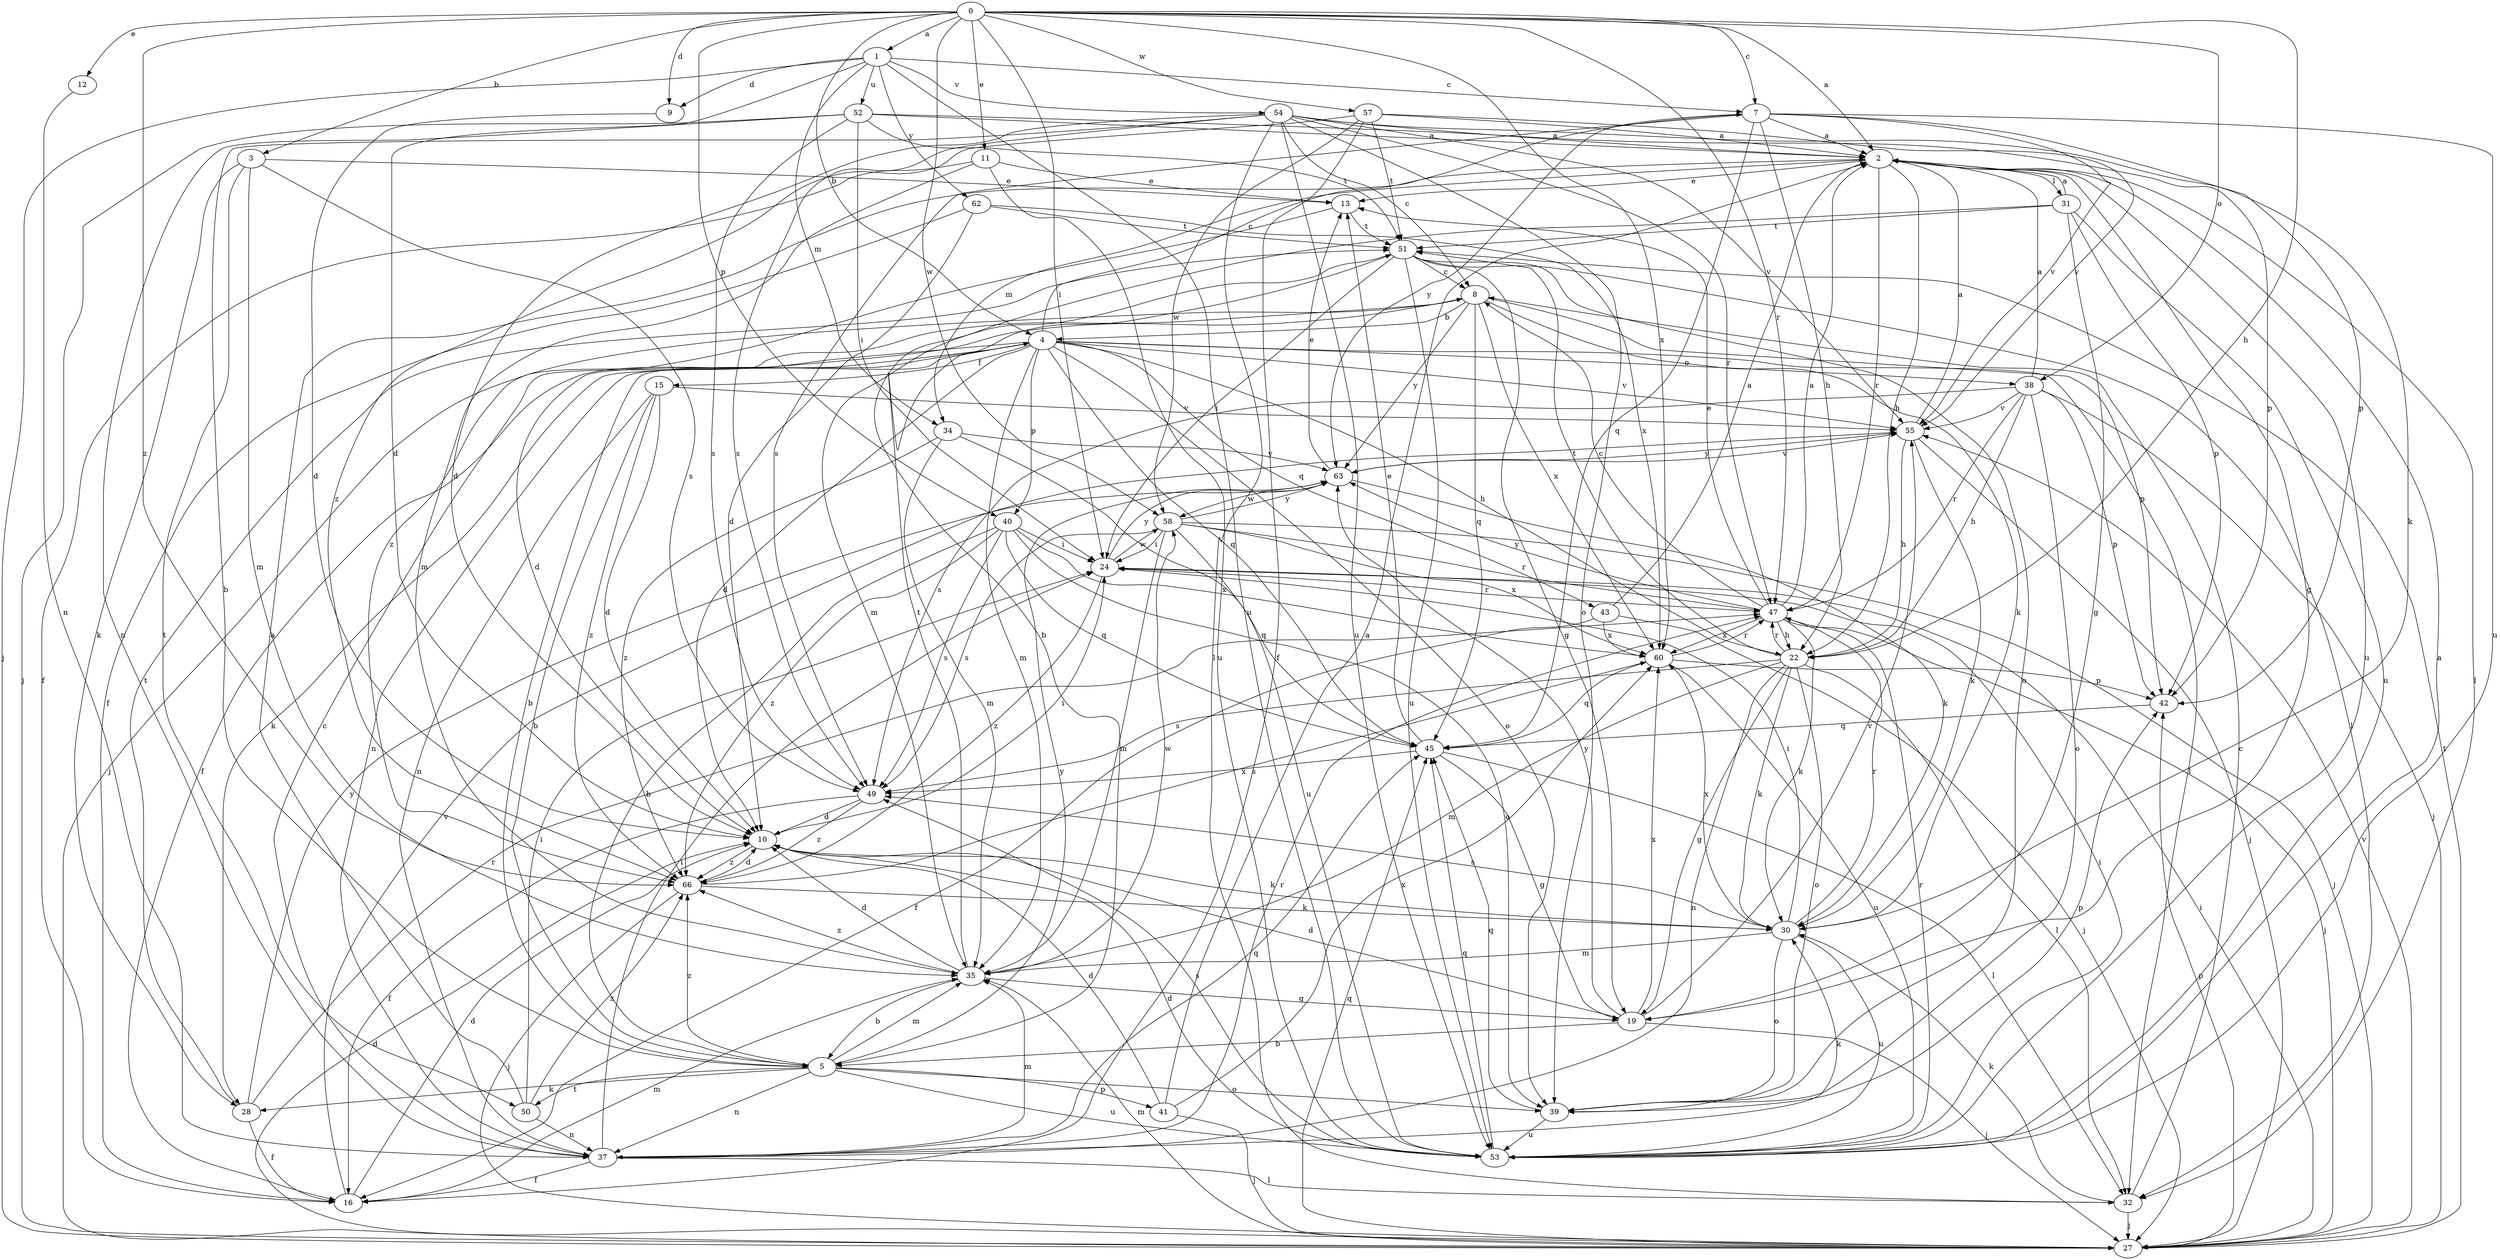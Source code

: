 strict digraph  {
0;
1;
2;
3;
4;
5;
7;
8;
9;
10;
11;
12;
13;
15;
16;
19;
22;
24;
27;
28;
30;
31;
32;
34;
35;
37;
38;
39;
40;
41;
42;
43;
45;
47;
49;
50;
51;
52;
53;
54;
55;
57;
58;
60;
62;
63;
66;
0 -> 1  [label=a];
0 -> 2  [label=a];
0 -> 3  [label=b];
0 -> 4  [label=b];
0 -> 7  [label=c];
0 -> 9  [label=d];
0 -> 11  [label=e];
0 -> 12  [label=e];
0 -> 22  [label=h];
0 -> 24  [label=i];
0 -> 38  [label=o];
0 -> 40  [label=p];
0 -> 47  [label=r];
0 -> 57  [label=w];
0 -> 58  [label=w];
0 -> 60  [label=x];
0 -> 66  [label=z];
1 -> 7  [label=c];
1 -> 9  [label=d];
1 -> 10  [label=d];
1 -> 27  [label=j];
1 -> 34  [label=m];
1 -> 52  [label=u];
1 -> 53  [label=u];
1 -> 54  [label=v];
1 -> 62  [label=y];
2 -> 13  [label=e];
2 -> 19  [label=g];
2 -> 22  [label=h];
2 -> 31  [label=l];
2 -> 32  [label=l];
2 -> 34  [label=m];
2 -> 47  [label=r];
2 -> 53  [label=u];
3 -> 13  [label=e];
3 -> 28  [label=k];
3 -> 35  [label=m];
3 -> 49  [label=s];
3 -> 50  [label=t];
4 -> 7  [label=c];
4 -> 10  [label=d];
4 -> 15  [label=f];
4 -> 16  [label=f];
4 -> 22  [label=h];
4 -> 28  [label=k];
4 -> 32  [label=l];
4 -> 35  [label=m];
4 -> 37  [label=n];
4 -> 38  [label=o];
4 -> 39  [label=o];
4 -> 40  [label=p];
4 -> 43  [label=q];
4 -> 45  [label=q];
4 -> 55  [label=v];
5 -> 4  [label=b];
5 -> 28  [label=k];
5 -> 35  [label=m];
5 -> 37  [label=n];
5 -> 39  [label=o];
5 -> 41  [label=p];
5 -> 50  [label=t];
5 -> 53  [label=u];
5 -> 63  [label=y];
5 -> 66  [label=z];
7 -> 2  [label=a];
7 -> 22  [label=h];
7 -> 42  [label=p];
7 -> 45  [label=q];
7 -> 49  [label=s];
7 -> 53  [label=u];
7 -> 55  [label=v];
7 -> 63  [label=y];
8 -> 4  [label=b];
8 -> 10  [label=d];
8 -> 27  [label=j];
8 -> 30  [label=k];
8 -> 42  [label=p];
8 -> 45  [label=q];
8 -> 60  [label=x];
8 -> 63  [label=y];
9 -> 10  [label=d];
10 -> 24  [label=i];
10 -> 30  [label=k];
10 -> 66  [label=z];
11 -> 13  [label=e];
11 -> 16  [label=f];
11 -> 35  [label=m];
11 -> 53  [label=u];
12 -> 37  [label=n];
13 -> 51  [label=t];
13 -> 66  [label=z];
15 -> 5  [label=b];
15 -> 10  [label=d];
15 -> 37  [label=n];
15 -> 55  [label=v];
15 -> 66  [label=z];
16 -> 10  [label=d];
16 -> 35  [label=m];
16 -> 55  [label=v];
19 -> 5  [label=b];
19 -> 10  [label=d];
19 -> 27  [label=j];
19 -> 55  [label=v];
19 -> 60  [label=x];
19 -> 63  [label=y];
22 -> 19  [label=g];
22 -> 30  [label=k];
22 -> 32  [label=l];
22 -> 35  [label=m];
22 -> 37  [label=n];
22 -> 39  [label=o];
22 -> 47  [label=r];
22 -> 49  [label=s];
22 -> 51  [label=t];
24 -> 47  [label=r];
24 -> 58  [label=w];
24 -> 63  [label=y];
24 -> 66  [label=z];
27 -> 10  [label=d];
27 -> 24  [label=i];
27 -> 35  [label=m];
27 -> 42  [label=p];
27 -> 45  [label=q];
27 -> 51  [label=t];
27 -> 55  [label=v];
28 -> 16  [label=f];
28 -> 47  [label=r];
28 -> 51  [label=t];
28 -> 63  [label=y];
30 -> 24  [label=i];
30 -> 35  [label=m];
30 -> 39  [label=o];
30 -> 47  [label=r];
30 -> 49  [label=s];
30 -> 53  [label=u];
30 -> 60  [label=x];
31 -> 2  [label=a];
31 -> 5  [label=b];
31 -> 19  [label=g];
31 -> 42  [label=p];
31 -> 51  [label=t];
31 -> 53  [label=u];
32 -> 8  [label=c];
32 -> 27  [label=j];
32 -> 30  [label=k];
34 -> 35  [label=m];
34 -> 53  [label=u];
34 -> 63  [label=y];
34 -> 66  [label=z];
35 -> 5  [label=b];
35 -> 10  [label=d];
35 -> 19  [label=g];
35 -> 51  [label=t];
35 -> 58  [label=w];
35 -> 66  [label=z];
37 -> 8  [label=c];
37 -> 16  [label=f];
37 -> 24  [label=i];
37 -> 30  [label=k];
37 -> 32  [label=l];
37 -> 35  [label=m];
37 -> 45  [label=q];
37 -> 47  [label=r];
38 -> 2  [label=a];
38 -> 22  [label=h];
38 -> 27  [label=j];
38 -> 39  [label=o];
38 -> 42  [label=p];
38 -> 47  [label=r];
38 -> 49  [label=s];
38 -> 55  [label=v];
39 -> 42  [label=p];
39 -> 45  [label=q];
39 -> 53  [label=u];
40 -> 5  [label=b];
40 -> 24  [label=i];
40 -> 39  [label=o];
40 -> 45  [label=q];
40 -> 49  [label=s];
40 -> 60  [label=x];
40 -> 66  [label=z];
41 -> 2  [label=a];
41 -> 10  [label=d];
41 -> 27  [label=j];
41 -> 60  [label=x];
42 -> 45  [label=q];
43 -> 2  [label=a];
43 -> 16  [label=f];
43 -> 27  [label=j];
43 -> 60  [label=x];
45 -> 13  [label=e];
45 -> 19  [label=g];
45 -> 32  [label=l];
45 -> 49  [label=s];
47 -> 2  [label=a];
47 -> 8  [label=c];
47 -> 13  [label=e];
47 -> 22  [label=h];
47 -> 27  [label=j];
47 -> 30  [label=k];
47 -> 60  [label=x];
47 -> 63  [label=y];
49 -> 10  [label=d];
49 -> 16  [label=f];
49 -> 66  [label=z];
50 -> 2  [label=a];
50 -> 24  [label=i];
50 -> 37  [label=n];
50 -> 66  [label=z];
51 -> 8  [label=c];
51 -> 19  [label=g];
51 -> 24  [label=i];
51 -> 32  [label=l];
51 -> 35  [label=m];
51 -> 39  [label=o];
51 -> 53  [label=u];
52 -> 2  [label=a];
52 -> 24  [label=i];
52 -> 27  [label=j];
52 -> 37  [label=n];
52 -> 42  [label=p];
52 -> 49  [label=s];
52 -> 51  [label=t];
53 -> 2  [label=a];
53 -> 10  [label=d];
53 -> 24  [label=i];
53 -> 45  [label=q];
53 -> 47  [label=r];
53 -> 49  [label=s];
54 -> 2  [label=a];
54 -> 5  [label=b];
54 -> 8  [label=c];
54 -> 10  [label=d];
54 -> 30  [label=k];
54 -> 32  [label=l];
54 -> 39  [label=o];
54 -> 47  [label=r];
54 -> 49  [label=s];
54 -> 53  [label=u];
54 -> 55  [label=v];
55 -> 2  [label=a];
55 -> 22  [label=h];
55 -> 27  [label=j];
55 -> 30  [label=k];
55 -> 63  [label=y];
57 -> 2  [label=a];
57 -> 16  [label=f];
57 -> 51  [label=t];
57 -> 55  [label=v];
57 -> 58  [label=w];
57 -> 66  [label=z];
58 -> 24  [label=i];
58 -> 27  [label=j];
58 -> 35  [label=m];
58 -> 45  [label=q];
58 -> 47  [label=r];
58 -> 49  [label=s];
58 -> 60  [label=x];
58 -> 63  [label=y];
60 -> 42  [label=p];
60 -> 45  [label=q];
60 -> 47  [label=r];
60 -> 53  [label=u];
62 -> 10  [label=d];
62 -> 16  [label=f];
62 -> 51  [label=t];
62 -> 60  [label=x];
63 -> 13  [label=e];
63 -> 30  [label=k];
63 -> 55  [label=v];
63 -> 58  [label=w];
66 -> 10  [label=d];
66 -> 27  [label=j];
66 -> 30  [label=k];
66 -> 60  [label=x];
}
